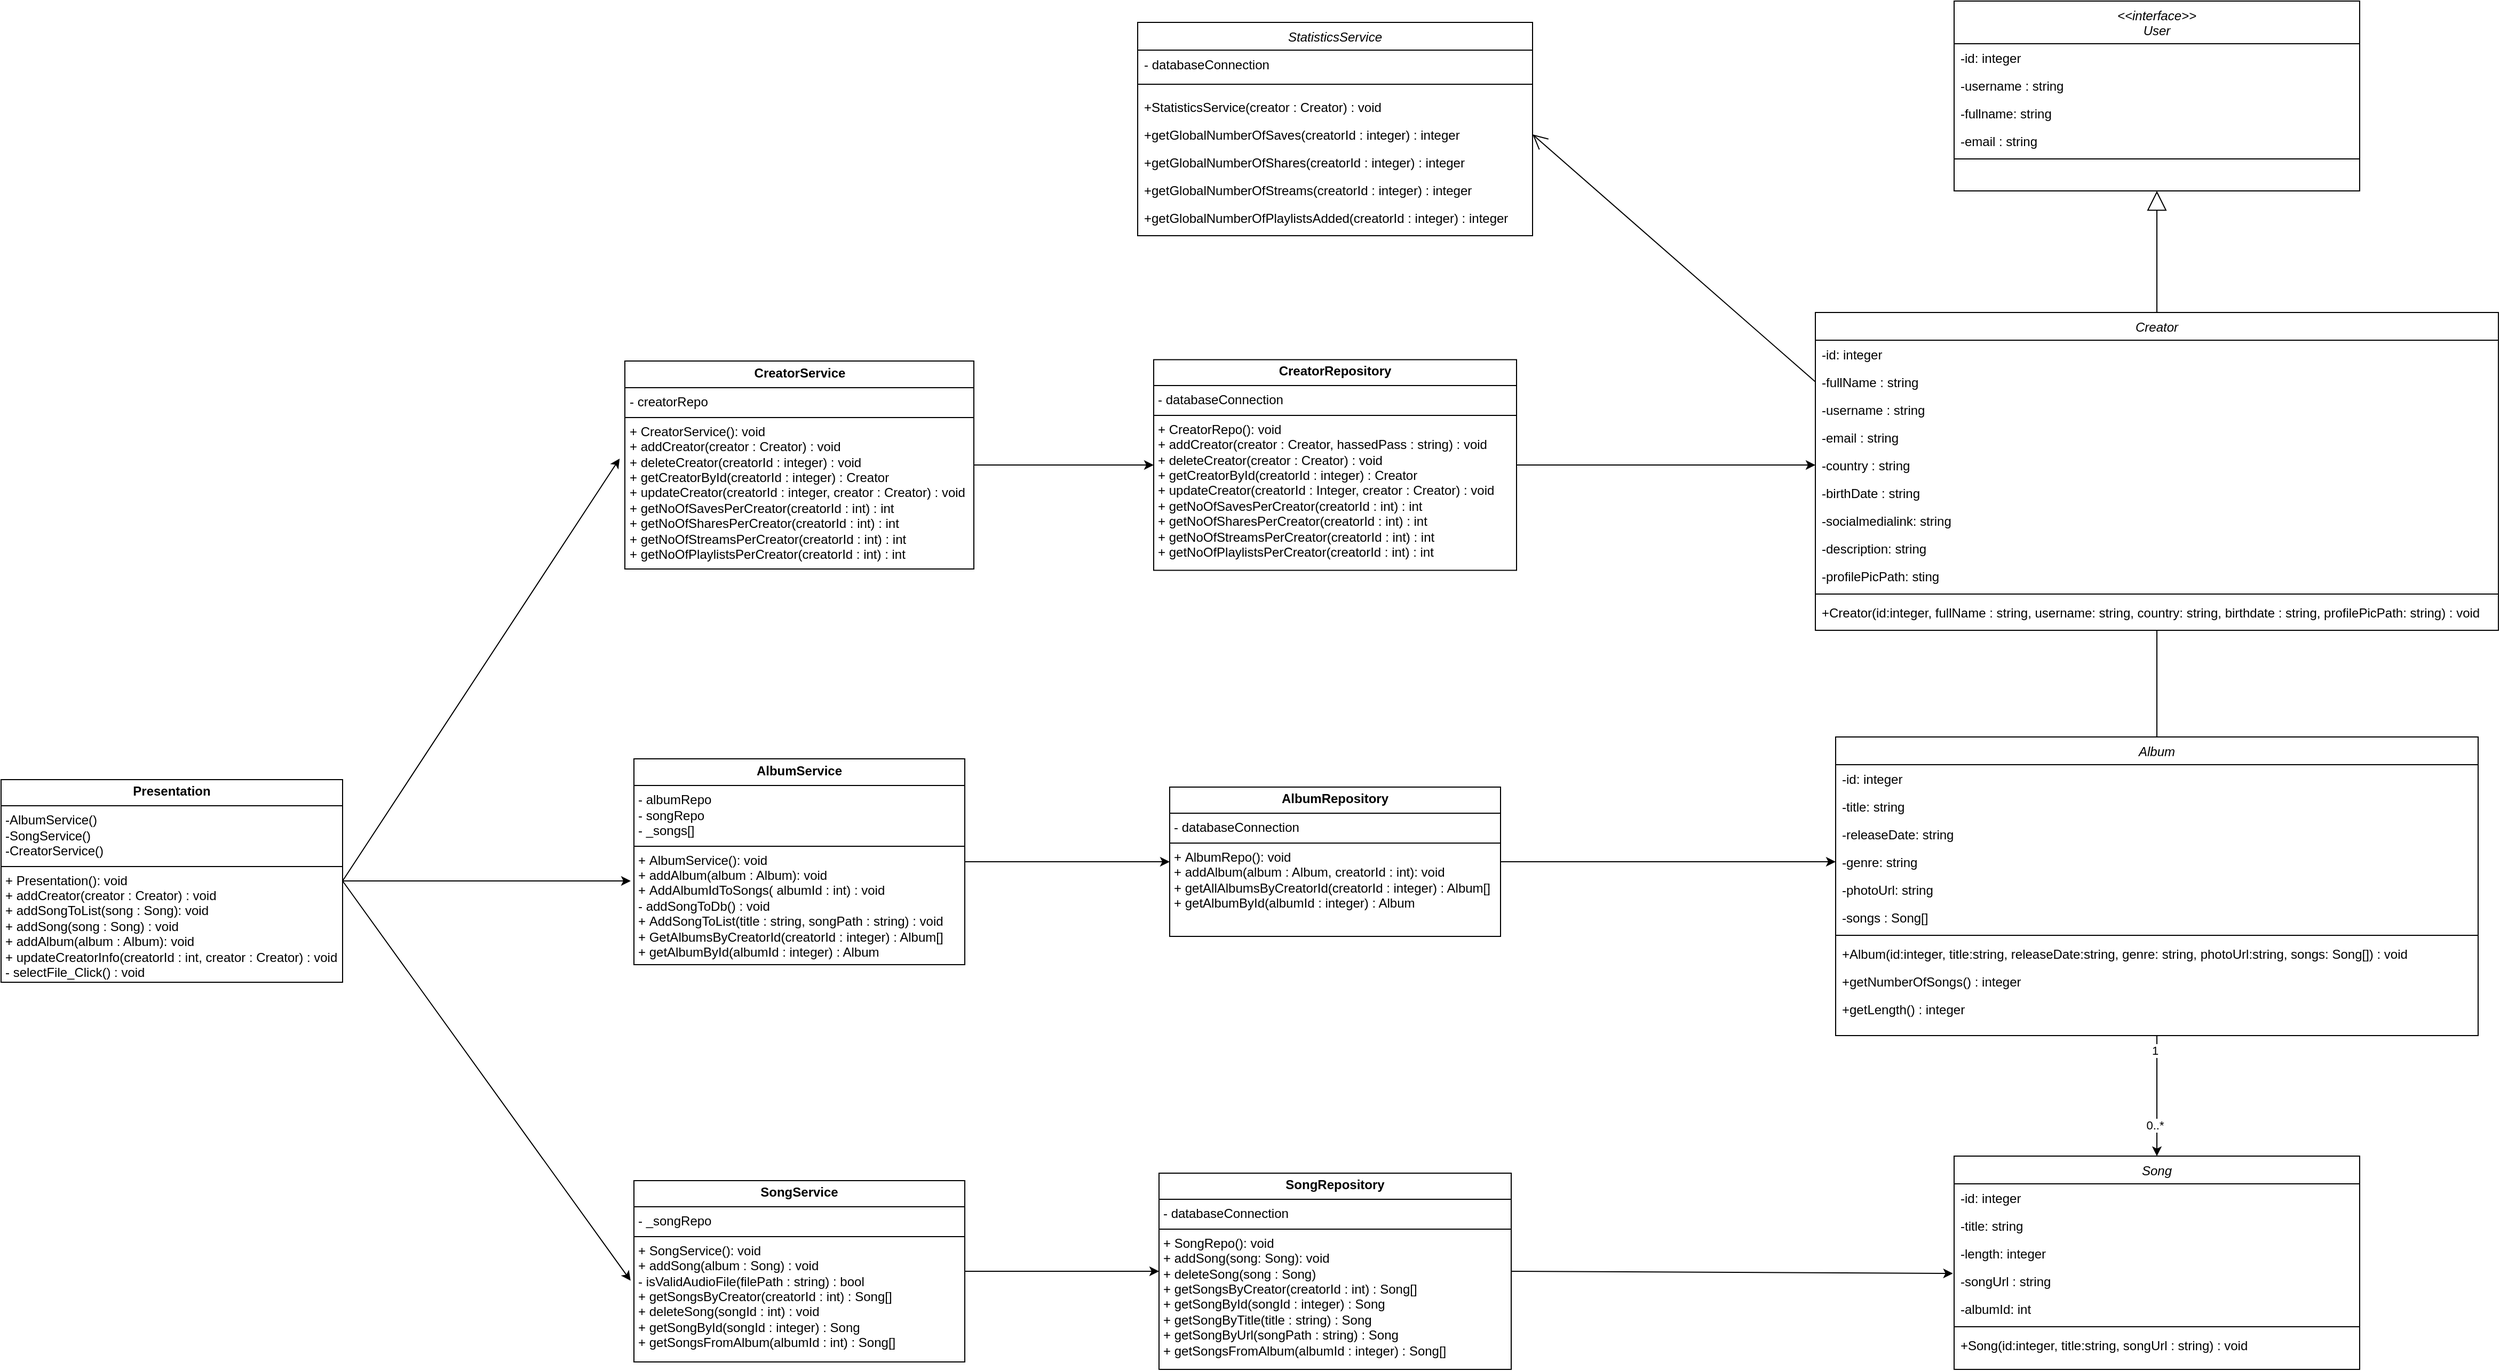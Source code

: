 <mxfile version="24.2.5" type="device">
  <diagram id="C5RBs43oDa-KdzZeNtuy" name="Page-1">
    <mxGraphModel dx="7405" dy="3278" grid="1" gridSize="10" guides="1" tooltips="1" connect="1" arrows="1" fold="1" page="1" pageScale="1" pageWidth="827" pageHeight="1169" math="0" shadow="0">
      <root>
        <mxCell id="WIyWlLk6GJQsqaUBKTNV-0" />
        <mxCell id="WIyWlLk6GJQsqaUBKTNV-1" parent="WIyWlLk6GJQsqaUBKTNV-0" />
        <mxCell id="zkfFHV4jXpPFQw0GAbJ--0" value="Creator" style="swimlane;fontStyle=2;align=center;verticalAlign=top;childLayout=stackLayout;horizontal=1;startSize=26;horizontalStack=0;resizeParent=1;resizeLast=0;collapsible=1;marginBottom=0;rounded=0;shadow=0;strokeWidth=1;" parent="WIyWlLk6GJQsqaUBKTNV-1" vertex="1">
          <mxGeometry x="-960" y="-68" width="640" height="298" as="geometry">
            <mxRectangle x="230" y="140" width="160" height="26" as="alternateBounds" />
          </mxGeometry>
        </mxCell>
        <mxCell id="zkfFHV4jXpPFQw0GAbJ--2" value="-id: integer" style="text;align=left;verticalAlign=top;spacingLeft=4;spacingRight=4;overflow=hidden;rotatable=0;points=[[0,0.5],[1,0.5]];portConstraint=eastwest;rounded=0;shadow=0;html=0;" parent="zkfFHV4jXpPFQw0GAbJ--0" vertex="1">
          <mxGeometry y="26" width="640" height="26" as="geometry" />
        </mxCell>
        <mxCell id="CoTIpQ9t6RzYbhj9d1Ss-5" value="-fullName : string" style="text;align=left;verticalAlign=top;spacingLeft=4;spacingRight=4;overflow=hidden;rotatable=0;points=[[0,0.5],[1,0.5]];portConstraint=eastwest;rounded=0;shadow=0;html=0;" parent="zkfFHV4jXpPFQw0GAbJ--0" vertex="1">
          <mxGeometry y="52" width="640" height="26" as="geometry" />
        </mxCell>
        <mxCell id="b6Z24bB_RHppF1CcgeBB-2" value="-username : string" style="text;align=left;verticalAlign=top;spacingLeft=4;spacingRight=4;overflow=hidden;rotatable=0;points=[[0,0.5],[1,0.5]];portConstraint=eastwest;rounded=0;shadow=0;html=0;" parent="zkfFHV4jXpPFQw0GAbJ--0" vertex="1">
          <mxGeometry y="78" width="640" height="26" as="geometry" />
        </mxCell>
        <mxCell id="CoTIpQ9t6RzYbhj9d1Ss-6" value="-email : string" style="text;align=left;verticalAlign=top;spacingLeft=4;spacingRight=4;overflow=hidden;rotatable=0;points=[[0,0.5],[1,0.5]];portConstraint=eastwest;rounded=0;shadow=0;html=0;" parent="zkfFHV4jXpPFQw0GAbJ--0" vertex="1">
          <mxGeometry y="104" width="640" height="26" as="geometry" />
        </mxCell>
        <mxCell id="zkfFHV4jXpPFQw0GAbJ--3" value="-country : string" style="text;align=left;verticalAlign=top;spacingLeft=4;spacingRight=4;overflow=hidden;rotatable=0;points=[[0,0.5],[1,0.5]];portConstraint=eastwest;rounded=0;shadow=0;html=0;" parent="zkfFHV4jXpPFQw0GAbJ--0" vertex="1">
          <mxGeometry y="130" width="640" height="26" as="geometry" />
        </mxCell>
        <mxCell id="b6Z24bB_RHppF1CcgeBB-1" value="-birthDate : string&#xa;&#xa;&#xa;" style="text;align=left;verticalAlign=top;spacingLeft=4;spacingRight=4;overflow=hidden;rotatable=0;points=[[0,0.5],[1,0.5]];portConstraint=eastwest;rounded=0;shadow=0;html=0;" parent="zkfFHV4jXpPFQw0GAbJ--0" vertex="1">
          <mxGeometry y="156" width="640" height="26" as="geometry" />
        </mxCell>
        <mxCell id="yHEWQd_DedbdwMoRg4M3-0" value="-socialmedialink: string&#xa;&#xa;&#xa;" style="text;align=left;verticalAlign=top;spacingLeft=4;spacingRight=4;overflow=hidden;rotatable=0;points=[[0,0.5],[1,0.5]];portConstraint=eastwest;rounded=0;shadow=0;html=0;" parent="zkfFHV4jXpPFQw0GAbJ--0" vertex="1">
          <mxGeometry y="182" width="640" height="26" as="geometry" />
        </mxCell>
        <mxCell id="HpId3g2Eai7cgvIGV4-C-0" value="-description: string&#xa;&#xa;&#xa;" style="text;align=left;verticalAlign=top;spacingLeft=4;spacingRight=4;overflow=hidden;rotatable=0;points=[[0,0.5],[1,0.5]];portConstraint=eastwest;rounded=0;shadow=0;html=0;" vertex="1" parent="zkfFHV4jXpPFQw0GAbJ--0">
          <mxGeometry y="208" width="640" height="26" as="geometry" />
        </mxCell>
        <mxCell id="yHEWQd_DedbdwMoRg4M3-1" value="-profilePicPath: sting" style="text;align=left;verticalAlign=top;spacingLeft=4;spacingRight=4;overflow=hidden;rotatable=0;points=[[0,0.5],[1,0.5]];portConstraint=eastwest;rounded=0;shadow=0;html=0;" parent="zkfFHV4jXpPFQw0GAbJ--0" vertex="1">
          <mxGeometry y="234" width="640" height="26" as="geometry" />
        </mxCell>
        <mxCell id="zkfFHV4jXpPFQw0GAbJ--4" value="" style="line;html=1;strokeWidth=1;align=left;verticalAlign=middle;spacingTop=-1;spacingLeft=3;spacingRight=3;rotatable=0;labelPosition=right;points=[];portConstraint=eastwest;" parent="zkfFHV4jXpPFQw0GAbJ--0" vertex="1">
          <mxGeometry y="260" width="640" height="8" as="geometry" />
        </mxCell>
        <mxCell id="zkfFHV4jXpPFQw0GAbJ--5" value="+Creator(id:integer, fullName : string, username: string, country: string, birthdate : string, profilePicPath: string) : void" style="text;align=left;verticalAlign=top;spacingLeft=4;spacingRight=4;overflow=hidden;rotatable=0;points=[[0,0.5],[1,0.5]];portConstraint=eastwest;" parent="zkfFHV4jXpPFQw0GAbJ--0" vertex="1">
          <mxGeometry y="268" width="640" height="22" as="geometry" />
        </mxCell>
        <mxCell id="b6Z24bB_RHppF1CcgeBB-24" value="Song" style="swimlane;fontStyle=2;align=center;verticalAlign=top;childLayout=stackLayout;horizontal=1;startSize=26;horizontalStack=0;resizeParent=1;resizeLast=0;collapsible=1;marginBottom=0;rounded=0;shadow=0;strokeWidth=1;" parent="WIyWlLk6GJQsqaUBKTNV-1" vertex="1">
          <mxGeometry x="-830" y="723" width="380" height="200" as="geometry">
            <mxRectangle x="230" y="140" width="160" height="26" as="alternateBounds" />
          </mxGeometry>
        </mxCell>
        <mxCell id="b6Z24bB_RHppF1CcgeBB-25" value="-id: integer&#xa;" style="text;align=left;verticalAlign=top;spacingLeft=4;spacingRight=4;overflow=hidden;rotatable=0;points=[[0,0.5],[1,0.5]];portConstraint=eastwest;" parent="b6Z24bB_RHppF1CcgeBB-24" vertex="1">
          <mxGeometry y="26" width="380" height="26" as="geometry" />
        </mxCell>
        <mxCell id="b6Z24bB_RHppF1CcgeBB-46" value="-title: string&#xa;" style="text;align=left;verticalAlign=top;spacingLeft=4;spacingRight=4;overflow=hidden;rotatable=0;points=[[0,0.5],[1,0.5]];portConstraint=eastwest;" parent="b6Z24bB_RHppF1CcgeBB-24" vertex="1">
          <mxGeometry y="52" width="380" height="26" as="geometry" />
        </mxCell>
        <mxCell id="b6Z24bB_RHppF1CcgeBB-47" value="-length: integer" style="text;align=left;verticalAlign=top;spacingLeft=4;spacingRight=4;overflow=hidden;rotatable=0;points=[[0,0.5],[1,0.5]];portConstraint=eastwest;" parent="b6Z24bB_RHppF1CcgeBB-24" vertex="1">
          <mxGeometry y="78" width="380" height="26" as="geometry" />
        </mxCell>
        <mxCell id="b6Z24bB_RHppF1CcgeBB-92" value="-songUrl : string" style="text;align=left;verticalAlign=top;spacingLeft=4;spacingRight=4;overflow=hidden;rotatable=0;points=[[0,0.5],[1,0.5]];portConstraint=eastwest;" parent="b6Z24bB_RHppF1CcgeBB-24" vertex="1">
          <mxGeometry y="104" width="380" height="26" as="geometry" />
        </mxCell>
        <mxCell id="HpId3g2Eai7cgvIGV4-C-3" value="-albumId: int" style="text;align=left;verticalAlign=top;spacingLeft=4;spacingRight=4;overflow=hidden;rotatable=0;points=[[0,0.5],[1,0.5]];portConstraint=eastwest;" vertex="1" parent="b6Z24bB_RHppF1CcgeBB-24">
          <mxGeometry y="130" width="380" height="26" as="geometry" />
        </mxCell>
        <mxCell id="b6Z24bB_RHppF1CcgeBB-30" value="" style="line;html=1;strokeWidth=1;align=left;verticalAlign=middle;spacingTop=-1;spacingLeft=3;spacingRight=3;rotatable=0;labelPosition=right;points=[];portConstraint=eastwest;" parent="b6Z24bB_RHppF1CcgeBB-24" vertex="1">
          <mxGeometry y="156" width="380" height="8" as="geometry" />
        </mxCell>
        <mxCell id="b6Z24bB_RHppF1CcgeBB-31" value="+Song(id:integer, title:string, songUrl : string) : void" style="text;align=left;verticalAlign=top;spacingLeft=4;spacingRight=4;overflow=hidden;rotatable=0;points=[[0,0.5],[1,0.5]];portConstraint=eastwest;" parent="b6Z24bB_RHppF1CcgeBB-24" vertex="1">
          <mxGeometry y="164" width="380" height="32" as="geometry" />
        </mxCell>
        <mxCell id="b6Z24bB_RHppF1CcgeBB-59" value="Album" style="swimlane;fontStyle=2;align=center;verticalAlign=top;childLayout=stackLayout;horizontal=1;startSize=26;horizontalStack=0;resizeParent=1;resizeLast=0;collapsible=1;marginBottom=0;rounded=0;shadow=0;strokeWidth=1;" parent="WIyWlLk6GJQsqaUBKTNV-1" vertex="1">
          <mxGeometry x="-941" y="330" width="602" height="280" as="geometry">
            <mxRectangle x="230" y="140" width="160" height="26" as="alternateBounds" />
          </mxGeometry>
        </mxCell>
        <mxCell id="b6Z24bB_RHppF1CcgeBB-60" value="-id: integer&#xa;" style="text;align=left;verticalAlign=top;spacingLeft=4;spacingRight=4;overflow=hidden;rotatable=0;points=[[0,0.5],[1,0.5]];portConstraint=eastwest;" parent="b6Z24bB_RHppF1CcgeBB-59" vertex="1">
          <mxGeometry y="26" width="602" height="26" as="geometry" />
        </mxCell>
        <mxCell id="b6Z24bB_RHppF1CcgeBB-61" value="-title: string&#xa;" style="text;align=left;verticalAlign=top;spacingLeft=4;spacingRight=4;overflow=hidden;rotatable=0;points=[[0,0.5],[1,0.5]];portConstraint=eastwest;" parent="b6Z24bB_RHppF1CcgeBB-59" vertex="1">
          <mxGeometry y="52" width="602" height="26" as="geometry" />
        </mxCell>
        <mxCell id="b6Z24bB_RHppF1CcgeBB-63" value="-releaseDate: string" style="text;align=left;verticalAlign=top;spacingLeft=4;spacingRight=4;overflow=hidden;rotatable=0;points=[[0,0.5],[1,0.5]];portConstraint=eastwest;" parent="b6Z24bB_RHppF1CcgeBB-59" vertex="1">
          <mxGeometry y="78" width="602" height="26" as="geometry" />
        </mxCell>
        <mxCell id="b6Z24bB_RHppF1CcgeBB-64" value="-genre: string" style="text;align=left;verticalAlign=top;spacingLeft=4;spacingRight=4;overflow=hidden;rotatable=0;points=[[0,0.5],[1,0.5]];portConstraint=eastwest;" parent="b6Z24bB_RHppF1CcgeBB-59" vertex="1">
          <mxGeometry y="104" width="602" height="26" as="geometry" />
        </mxCell>
        <mxCell id="b6Z24bB_RHppF1CcgeBB-65" value="-photoUrl: string" style="text;align=left;verticalAlign=top;spacingLeft=4;spacingRight=4;overflow=hidden;rotatable=0;points=[[0,0.5],[1,0.5]];portConstraint=eastwest;" parent="b6Z24bB_RHppF1CcgeBB-59" vertex="1">
          <mxGeometry y="130" width="602" height="26" as="geometry" />
        </mxCell>
        <mxCell id="b6Z24bB_RHppF1CcgeBB-88" value="-songs : Song[]" style="text;align=left;verticalAlign=top;spacingLeft=4;spacingRight=4;overflow=hidden;rotatable=0;points=[[0,0.5],[1,0.5]];portConstraint=eastwest;" parent="b6Z24bB_RHppF1CcgeBB-59" vertex="1">
          <mxGeometry y="156" width="602" height="26" as="geometry" />
        </mxCell>
        <mxCell id="b6Z24bB_RHppF1CcgeBB-66" value="" style="line;html=1;strokeWidth=1;align=left;verticalAlign=middle;spacingTop=-1;spacingLeft=3;spacingRight=3;rotatable=0;labelPosition=right;points=[];portConstraint=eastwest;" parent="b6Z24bB_RHppF1CcgeBB-59" vertex="1">
          <mxGeometry y="182" width="602" height="8" as="geometry" />
        </mxCell>
        <mxCell id="b6Z24bB_RHppF1CcgeBB-67" value="+Album(id:integer, title:string, releaseDate:string, genre: string, photoUrl:string, songs: Song[]) : void" style="text;align=left;verticalAlign=top;spacingLeft=4;spacingRight=4;overflow=hidden;rotatable=0;points=[[0,0.5],[1,0.5]];portConstraint=eastwest;" parent="b6Z24bB_RHppF1CcgeBB-59" vertex="1">
          <mxGeometry y="190" width="602" height="26" as="geometry" />
        </mxCell>
        <mxCell id="CoTIpQ9t6RzYbhj9d1Ss-1" value="+getNumberOfSongs() : integer" style="text;align=left;verticalAlign=top;spacingLeft=4;spacingRight=4;overflow=hidden;rotatable=0;points=[[0,0.5],[1,0.5]];portConstraint=eastwest;" parent="b6Z24bB_RHppF1CcgeBB-59" vertex="1">
          <mxGeometry y="216" width="602" height="26" as="geometry" />
        </mxCell>
        <mxCell id="b6Z24bB_RHppF1CcgeBB-80" value="+getLength() : integer" style="text;align=left;verticalAlign=top;spacingLeft=4;spacingRight=4;overflow=hidden;rotatable=0;points=[[0,0.5],[1,0.5]];portConstraint=eastwest;" parent="b6Z24bB_RHppF1CcgeBB-59" vertex="1">
          <mxGeometry y="242" width="602" height="26" as="geometry" />
        </mxCell>
        <mxCell id="b6Z24bB_RHppF1CcgeBB-106" value="&lt;&lt;interface&gt;&gt;&#xa;User" style="swimlane;fontStyle=2;align=center;verticalAlign=top;childLayout=stackLayout;horizontal=1;startSize=40;horizontalStack=0;resizeParent=1;resizeLast=0;collapsible=1;marginBottom=0;rounded=0;shadow=0;strokeWidth=1;" parent="WIyWlLk6GJQsqaUBKTNV-1" vertex="1">
          <mxGeometry x="-830" y="-360" width="380" height="178" as="geometry">
            <mxRectangle x="230" y="140" width="160" height="26" as="alternateBounds" />
          </mxGeometry>
        </mxCell>
        <mxCell id="b6Z24bB_RHppF1CcgeBB-107" value="-id: integer&#xa;" style="text;align=left;verticalAlign=top;spacingLeft=4;spacingRight=4;overflow=hidden;rotatable=0;points=[[0,0.5],[1,0.5]];portConstraint=eastwest;" parent="b6Z24bB_RHppF1CcgeBB-106" vertex="1">
          <mxGeometry y="40" width="380" height="26" as="geometry" />
        </mxCell>
        <mxCell id="CoTIpQ9t6RzYbhj9d1Ss-2" value="-username : string" style="text;align=left;verticalAlign=top;spacingLeft=4;spacingRight=4;overflow=hidden;rotatable=0;points=[[0,0.5],[1,0.5]];portConstraint=eastwest;" parent="b6Z24bB_RHppF1CcgeBB-106" vertex="1">
          <mxGeometry y="66" width="380" height="26" as="geometry" />
        </mxCell>
        <mxCell id="CoTIpQ9t6RzYbhj9d1Ss-3" value="-fullname: string" style="text;align=left;verticalAlign=top;spacingLeft=4;spacingRight=4;overflow=hidden;rotatable=0;points=[[0,0.5],[1,0.5]];portConstraint=eastwest;" parent="b6Z24bB_RHppF1CcgeBB-106" vertex="1">
          <mxGeometry y="92" width="380" height="26" as="geometry" />
        </mxCell>
        <mxCell id="CoTIpQ9t6RzYbhj9d1Ss-4" value="-email : string" style="text;align=left;verticalAlign=top;spacingLeft=4;spacingRight=4;overflow=hidden;rotatable=0;points=[[0,0.5],[1,0.5]];portConstraint=eastwest;" parent="b6Z24bB_RHppF1CcgeBB-106" vertex="1">
          <mxGeometry y="118" width="380" height="26" as="geometry" />
        </mxCell>
        <mxCell id="b6Z24bB_RHppF1CcgeBB-111" value="" style="line;html=1;strokeWidth=1;align=left;verticalAlign=middle;spacingTop=-1;spacingLeft=3;spacingRight=3;rotatable=0;labelPosition=right;points=[];portConstraint=eastwest;" parent="b6Z24bB_RHppF1CcgeBB-106" vertex="1">
          <mxGeometry y="144" width="380" height="8" as="geometry" />
        </mxCell>
        <mxCell id="b6Z24bB_RHppF1CcgeBB-128" value="" style="endArrow=block;endSize=16;endFill=0;html=1;rounded=0;entryX=0.5;entryY=1;entryDx=0;entryDy=0;exitX=0.5;exitY=0;exitDx=0;exitDy=0;" parent="WIyWlLk6GJQsqaUBKTNV-1" source="zkfFHV4jXpPFQw0GAbJ--0" target="b6Z24bB_RHppF1CcgeBB-106" edge="1">
          <mxGeometry width="160" relative="1" as="geometry">
            <mxPoint x="200" y="-10" as="sourcePoint" />
            <mxPoint x="360" y="-10" as="targetPoint" />
          </mxGeometry>
        </mxCell>
        <mxCell id="Z4VPV57AkCMLWm3dTfKw-1" value="&lt;p style=&quot;margin:0px;margin-top:4px;text-align:center;&quot;&gt;&lt;b&gt;AlbumRepository&lt;/b&gt;&lt;/p&gt;&lt;hr size=&quot;1&quot; style=&quot;border-style:solid;&quot;&gt;&lt;p style=&quot;margin:0px;margin-left:4px;&quot;&gt;- databaseConnection&lt;br&gt;&lt;/p&gt;&lt;hr size=&quot;1&quot; style=&quot;border-style:solid;&quot;&gt;&lt;p style=&quot;margin: 0px 0px 0px 4px;&quot;&gt;+&amp;nbsp;&lt;span style=&quot;text-align: center;&quot;&gt;AlbumRepo&lt;/span&gt;(): void&lt;/p&gt;&lt;p style=&quot;margin:0px;margin-left:4px;&quot;&gt;&lt;span style=&quot;background-color: initial;&quot;&gt;+ addAlbum(album : Album, creatorId : int): void&lt;/span&gt;&lt;br&gt;&lt;/p&gt;&lt;p style=&quot;margin:0px;margin-left:4px;&quot;&gt;&lt;span style=&quot;background-color: initial;&quot;&gt;+ getAllAlbumsByCreatorId(creatorId : integer) : Album[]&lt;/span&gt;&lt;br&gt;&lt;/p&gt;&lt;p style=&quot;margin:0px;margin-left:4px;&quot;&gt;+ getAlbumById(albumId : integer) : Album&lt;/p&gt;" style="verticalAlign=top;align=left;overflow=fill;html=1;whiteSpace=wrap;" parent="WIyWlLk6GJQsqaUBKTNV-1" vertex="1">
          <mxGeometry x="-1565" y="377" width="310" height="140" as="geometry" />
        </mxCell>
        <mxCell id="Z4VPV57AkCMLWm3dTfKw-23" value="StatisticsService" style="swimlane;fontStyle=2;align=center;verticalAlign=top;childLayout=stackLayout;horizontal=1;startSize=26;horizontalStack=0;resizeParent=1;resizeLast=0;collapsible=1;marginBottom=0;rounded=0;shadow=0;strokeWidth=1;" parent="WIyWlLk6GJQsqaUBKTNV-1" vertex="1">
          <mxGeometry x="-1595" y="-340" width="370" height="200" as="geometry">
            <mxRectangle x="230" y="140" width="160" height="26" as="alternateBounds" />
          </mxGeometry>
        </mxCell>
        <mxCell id="Z4VPV57AkCMLWm3dTfKw-46" value="- databaseConnection" style="text;align=left;verticalAlign=top;spacingLeft=4;spacingRight=4;overflow=hidden;rotatable=0;points=[[0,0.5],[1,0.5]];portConstraint=eastwest;" parent="Z4VPV57AkCMLWm3dTfKw-23" vertex="1">
          <mxGeometry y="26" width="370" height="24" as="geometry" />
        </mxCell>
        <mxCell id="Z4VPV57AkCMLWm3dTfKw-25" value="" style="line;html=1;strokeWidth=1;align=left;verticalAlign=middle;spacingTop=-1;spacingLeft=3;spacingRight=3;rotatable=0;labelPosition=right;points=[];portConstraint=eastwest;" parent="Z4VPV57AkCMLWm3dTfKw-23" vertex="1">
          <mxGeometry y="50" width="370" height="16" as="geometry" />
        </mxCell>
        <mxCell id="Z4VPV57AkCMLWm3dTfKw-26" value="+StatisticsService(creator : Creator) : void" style="text;align=left;verticalAlign=top;spacingLeft=4;spacingRight=4;overflow=hidden;rotatable=0;points=[[0,0.5],[1,0.5]];portConstraint=eastwest;" parent="Z4VPV57AkCMLWm3dTfKw-23" vertex="1">
          <mxGeometry y="66" width="370" height="26" as="geometry" />
        </mxCell>
        <mxCell id="b6Z24bB_RHppF1CcgeBB-85" value="+getGlobalNumberOfSaves(creatorId : integer) : integer" style="text;align=left;verticalAlign=top;spacingLeft=4;spacingRight=4;overflow=hidden;rotatable=0;points=[[0,0.5],[1,0.5]];portConstraint=eastwest;" parent="Z4VPV57AkCMLWm3dTfKw-23" vertex="1">
          <mxGeometry y="92" width="370" height="26" as="geometry" />
        </mxCell>
        <mxCell id="b6Z24bB_RHppF1CcgeBB-95" value="+getGlobalNumberOfShares(creatorId : integer) : integer" style="text;align=left;verticalAlign=top;spacingLeft=4;spacingRight=4;overflow=hidden;rotatable=0;points=[[0,0.5],[1,0.5]];portConstraint=eastwest;" parent="Z4VPV57AkCMLWm3dTfKw-23" vertex="1">
          <mxGeometry y="118" width="370" height="26" as="geometry" />
        </mxCell>
        <mxCell id="b6Z24bB_RHppF1CcgeBB-84" value="+getGlobalNumberOfStreams(creatorId : integer) : integer" style="text;align=left;verticalAlign=top;spacingLeft=4;spacingRight=4;overflow=hidden;rotatable=0;points=[[0,0.5],[1,0.5]];portConstraint=eastwest;" parent="Z4VPV57AkCMLWm3dTfKw-23" vertex="1">
          <mxGeometry y="144" width="370" height="26" as="geometry" />
        </mxCell>
        <mxCell id="b6Z24bB_RHppF1CcgeBB-96" value="+getGlobalNumberOfPlaylistsAdded(creatorId : integer) : integer" style="text;align=left;verticalAlign=top;spacingLeft=4;spacingRight=4;overflow=hidden;rotatable=0;points=[[0,0.5],[1,0.5]];portConstraint=eastwest;" parent="Z4VPV57AkCMLWm3dTfKw-23" vertex="1">
          <mxGeometry y="170" width="370" height="26" as="geometry" />
        </mxCell>
        <mxCell id="Z4VPV57AkCMLWm3dTfKw-31" value="&lt;p style=&quot;margin:0px;margin-top:4px;text-align:center;&quot;&gt;&lt;b&gt;CreatorRepository&lt;/b&gt;&lt;/p&gt;&lt;hr size=&quot;1&quot; style=&quot;border-style:solid;&quot;&gt;&lt;p style=&quot;margin:0px;margin-left:4px;&quot;&gt;- databaseConnection&lt;/p&gt;&lt;hr size=&quot;1&quot; style=&quot;border-style:solid;&quot;&gt;&lt;p style=&quot;margin:0px;margin-left:4px;&quot;&gt;+&amp;nbsp;&lt;span style=&quot;text-align: center;&quot;&gt;CreatorRepo&lt;/span&gt;(): void&lt;/p&gt;&lt;p style=&quot;margin:0px;margin-left:4px;&quot;&gt;+ addCreator(creator : Creator, hassedPass : string) : void&lt;/p&gt;&lt;p style=&quot;margin:0px;margin-left:4px;&quot;&gt;+ deleteCreator(creator : Creator) : void&lt;/p&gt;&lt;p style=&quot;margin:0px;margin-left:4px;&quot;&gt;+ getCreatorById(creatorId : integer) : Creator&lt;/p&gt;&lt;p style=&quot;margin:0px;margin-left:4px;&quot;&gt;+ updateCreator(creatorId : Integer, creator : Creator) : void&lt;/p&gt;&lt;p style=&quot;margin:0px;margin-left:4px;&quot;&gt;+ getNoOfSavesPerCreator(creatorId : int) : int&lt;/p&gt;&lt;p style=&quot;margin:0px;margin-left:4px;&quot;&gt;+ getNoOfSharesPerCreator(creatorId : int) : int&lt;/p&gt;&lt;p style=&quot;margin:0px;margin-left:4px;&quot;&gt;+ getNoOfStreamsPerCreator&lt;span style=&quot;background-color: initial;&quot;&gt;(creatorId : int) : int&lt;/span&gt;&lt;/p&gt;&lt;p style=&quot;margin:0px;margin-left:4px;&quot;&gt;&lt;span style=&quot;background-color: initial;&quot;&gt;+ g&lt;/span&gt;&lt;span style=&quot;background-color: initial;&quot;&gt;etNoOfPlaylistsPerCreator(&lt;/span&gt;&lt;span style=&quot;background-color: initial;&quot;&gt;creatorId : int) : int&lt;/span&gt;&lt;/p&gt;&lt;p style=&quot;margin:0px;margin-left:4px;&quot;&gt;&lt;br&gt;&lt;/p&gt;" style="verticalAlign=top;align=left;overflow=fill;html=1;whiteSpace=wrap;" parent="WIyWlLk6GJQsqaUBKTNV-1" vertex="1">
          <mxGeometry x="-1580" y="-23.75" width="340" height="197.5" as="geometry" />
        </mxCell>
        <mxCell id="Z4VPV57AkCMLWm3dTfKw-33" value="&lt;p style=&quot;margin:0px;margin-top:4px;text-align:center;&quot;&gt;&lt;b&gt;SongRepository&lt;/b&gt;&lt;/p&gt;&lt;hr size=&quot;1&quot; style=&quot;border-style:solid;&quot;&gt;&lt;p style=&quot;margin:0px;margin-left:4px;&quot;&gt;- databaseConnection&lt;br&gt;&lt;/p&gt;&lt;hr size=&quot;1&quot; style=&quot;border-style:solid;&quot;&gt;&lt;p style=&quot;margin: 0px 0px 0px 4px;&quot;&gt;+ Song&lt;span style=&quot;text-align: center;&quot;&gt;Repo&lt;/span&gt;(): void&lt;/p&gt;&lt;p style=&quot;margin:0px;margin-left:4px;&quot;&gt;&lt;span style=&quot;background-color: initial;&quot;&gt;+ add&lt;/span&gt;Song&lt;span style=&quot;background-color: initial;&quot;&gt;(song:&amp;nbsp;&lt;/span&gt;Song&lt;span style=&quot;background-color: initial;&quot;&gt;): void&lt;/span&gt;&lt;/p&gt;&lt;p style=&quot;margin:0px;margin-left:4px;&quot;&gt;&lt;span style=&quot;background-color: initial;&quot;&gt;+ deleteSong(song : Song)&lt;/span&gt;&lt;/p&gt;&lt;p style=&quot;margin:0px;margin-left:4px;&quot;&gt;&lt;span style=&quot;background-color: initial;&quot;&gt;+ getSongsByCreator(creatorId : int) : Song[]&lt;/span&gt;&lt;/p&gt;&lt;p style=&quot;margin:0px;margin-left:4px;&quot;&gt;+ getSongById(songId : integer) : Song&lt;/p&gt;&lt;p style=&quot;margin:0px;margin-left:4px;&quot;&gt;+ getSongByTitle(title : string) : Song&lt;/p&gt;&lt;p style=&quot;margin:0px;margin-left:4px;&quot;&gt;+ getSongByUrl(songPath : string) : Song&lt;/p&gt;&lt;p style=&quot;margin:0px;margin-left:4px;&quot;&gt;+ getSongsFromAlbum(albumId : integer) : Song[]&lt;/p&gt;" style="verticalAlign=top;align=left;overflow=fill;html=1;whiteSpace=wrap;" parent="WIyWlLk6GJQsqaUBKTNV-1" vertex="1">
          <mxGeometry x="-1575" y="739" width="330" height="184" as="geometry" />
        </mxCell>
        <mxCell id="Z4VPV57AkCMLWm3dTfKw-50" value="" style="endArrow=open;endFill=1;endSize=12;html=1;rounded=0;entryX=1;entryY=0.5;entryDx=0;entryDy=0;exitX=0;exitY=0.5;exitDx=0;exitDy=0;" parent="WIyWlLk6GJQsqaUBKTNV-1" source="CoTIpQ9t6RzYbhj9d1Ss-5" target="b6Z24bB_RHppF1CcgeBB-85" edge="1">
          <mxGeometry width="160" relative="1" as="geometry">
            <mxPoint x="310" y="701" as="sourcePoint" />
            <mxPoint x="460" y="810" as="targetPoint" />
          </mxGeometry>
        </mxCell>
        <mxCell id="yHEWQd_DedbdwMoRg4M3-2" value="" style="endArrow=classic;html=1;rounded=0;entryX=0;entryY=0.5;entryDx=0;entryDy=0;" parent="WIyWlLk6GJQsqaUBKTNV-1" source="Z4VPV57AkCMLWm3dTfKw-1" target="b6Z24bB_RHppF1CcgeBB-64" edge="1">
          <mxGeometry width="50" height="50" relative="1" as="geometry">
            <mxPoint x="-760" y="850" as="sourcePoint" />
            <mxPoint x="-710" y="800" as="targetPoint" />
          </mxGeometry>
        </mxCell>
        <mxCell id="yHEWQd_DedbdwMoRg4M3-3" value="" style="endArrow=classic;html=1;rounded=0;entryX=-0.003;entryY=0.231;entryDx=0;entryDy=0;exitX=1;exitY=0.5;exitDx=0;exitDy=0;entryPerimeter=0;" parent="WIyWlLk6GJQsqaUBKTNV-1" source="Z4VPV57AkCMLWm3dTfKw-33" target="b6Z24bB_RHppF1CcgeBB-92" edge="1">
          <mxGeometry width="50" height="50" relative="1" as="geometry">
            <mxPoint x="-800" y="870" as="sourcePoint" />
            <mxPoint x="-860" y="940" as="targetPoint" />
          </mxGeometry>
        </mxCell>
        <mxCell id="yHEWQd_DedbdwMoRg4M3-4" value="" style="endArrow=classic;html=1;rounded=0;exitX=1;exitY=0.5;exitDx=0;exitDy=0;entryX=0;entryY=0.5;entryDx=0;entryDy=0;" parent="WIyWlLk6GJQsqaUBKTNV-1" source="Z4VPV57AkCMLWm3dTfKw-31" target="zkfFHV4jXpPFQw0GAbJ--3" edge="1">
          <mxGeometry width="50" height="50" relative="1" as="geometry">
            <mxPoint x="345" y="607" as="sourcePoint" />
            <mxPoint x="-1010" y="60" as="targetPoint" />
          </mxGeometry>
        </mxCell>
        <mxCell id="yHEWQd_DedbdwMoRg4M3-5" value="" style="endArrow=none;html=1;rounded=0;entryX=0.5;entryY=0;entryDx=0;entryDy=0;exitX=0.5;exitY=1;exitDx=0;exitDy=0;" parent="WIyWlLk6GJQsqaUBKTNV-1" source="zkfFHV4jXpPFQw0GAbJ--0" target="b6Z24bB_RHppF1CcgeBB-59" edge="1">
          <mxGeometry width="50" height="50" relative="1" as="geometry">
            <mxPoint x="-140" y="740" as="sourcePoint" />
            <mxPoint x="-90" y="690" as="targetPoint" />
          </mxGeometry>
        </mxCell>
        <mxCell id="yHEWQd_DedbdwMoRg4M3-7" value="" style="endArrow=classic;html=1;rounded=0;entryX=0.5;entryY=0;entryDx=0;entryDy=0;exitX=0.5;exitY=1;exitDx=0;exitDy=0;" parent="WIyWlLk6GJQsqaUBKTNV-1" source="b6Z24bB_RHppF1CcgeBB-59" target="b6Z24bB_RHppF1CcgeBB-24" edge="1">
          <mxGeometry width="50" height="50" relative="1" as="geometry">
            <mxPoint x="-595" y="370" as="sourcePoint" />
            <mxPoint x="-619" y="470" as="targetPoint" />
          </mxGeometry>
        </mxCell>
        <mxCell id="yHEWQd_DedbdwMoRg4M3-8" value="1" style="edgeLabel;html=1;align=center;verticalAlign=middle;resizable=0;points=[];" parent="yHEWQd_DedbdwMoRg4M3-7" vertex="1" connectable="0">
          <mxGeometry x="-0.751" y="-2" relative="1" as="geometry">
            <mxPoint as="offset" />
          </mxGeometry>
        </mxCell>
        <mxCell id="yHEWQd_DedbdwMoRg4M3-9" value="0..*" style="edgeLabel;html=1;align=center;verticalAlign=middle;resizable=0;points=[];" parent="yHEWQd_DedbdwMoRg4M3-7" vertex="1" connectable="0">
          <mxGeometry x="0.487" y="-2" relative="1" as="geometry">
            <mxPoint as="offset" />
          </mxGeometry>
        </mxCell>
        <mxCell id="EEu47VnWdVZj4ScJlk7P-2" style="edgeStyle=orthogonalEdgeStyle;rounded=0;orthogonalLoop=1;jettySize=auto;html=1;" parent="WIyWlLk6GJQsqaUBKTNV-1" source="EEu47VnWdVZj4ScJlk7P-0" target="Z4VPV57AkCMLWm3dTfKw-1" edge="1">
          <mxGeometry relative="1" as="geometry" />
        </mxCell>
        <mxCell id="EEu47VnWdVZj4ScJlk7P-0" value="&lt;p style=&quot;margin:0px;margin-top:4px;text-align:center;&quot;&gt;&lt;b&gt;AlbumService&lt;/b&gt;&lt;/p&gt;&lt;hr size=&quot;1&quot; style=&quot;border-style:solid;&quot;&gt;&lt;p style=&quot;margin:0px;margin-left:4px;&quot;&gt;- albumRepo&lt;br&gt;&lt;/p&gt;&lt;p style=&quot;margin:0px;margin-left:4px;&quot;&gt;- songRepo&lt;/p&gt;&lt;p style=&quot;margin:0px;margin-left:4px;&quot;&gt;- _songs[]&lt;/p&gt;&lt;hr size=&quot;1&quot; style=&quot;border-style:solid;&quot;&gt;&lt;p style=&quot;margin: 0px 0px 0px 4px;&quot;&gt;+&amp;nbsp;&lt;span style=&quot;text-align: center;&quot;&gt;AlbumService&lt;/span&gt;(): void&lt;/p&gt;&lt;p style=&quot;margin:0px;margin-left:4px;&quot;&gt;&lt;span style=&quot;background-color: initial;&quot;&gt;+ addAlbum(album : Album): void&lt;/span&gt;&lt;br&gt;&lt;/p&gt;&lt;p style=&quot;margin: 0px 0px 0px 4px;&quot;&gt;&lt;span style=&quot;background-color: initial;&quot;&gt;+&amp;nbsp;&lt;/span&gt;&lt;span style=&quot;background-color: initial;&quot;&gt;AddAlbumIdToSongs( albumId : int) : void&lt;/span&gt;&lt;/p&gt;&lt;p style=&quot;margin: 0px 0px 0px 4px;&quot;&gt;- addSongToDb() : void&lt;/p&gt;&lt;p style=&quot;margin:0px;margin-left:4px;&quot;&gt;&lt;span style=&quot;background-color: initial;&quot;&gt;+&amp;nbsp;&lt;/span&gt;&lt;span style=&quot;background-color: initial;&quot;&gt;AddSongToList(title : string, songPath : string) : void&lt;/span&gt;&lt;br&gt;&lt;/p&gt;&lt;p style=&quot;margin:0px;margin-left:4px;&quot;&gt;&lt;span style=&quot;background-color: initial;&quot;&gt;+ GetAlbumsByCreatorId(creatorId : integer) : Album[]&lt;/span&gt;&lt;br&gt;&lt;/p&gt;&lt;p style=&quot;margin:0px;margin-left:4px;&quot;&gt;+ getAlbumById(albumId : integer) : Album&lt;/p&gt;&lt;p style=&quot;margin:0px;margin-left:4px;&quot;&gt;&lt;br&gt;&lt;/p&gt;" style="verticalAlign=top;align=left;overflow=fill;html=1;whiteSpace=wrap;" parent="WIyWlLk6GJQsqaUBKTNV-1" vertex="1">
          <mxGeometry x="-2067" y="350.5" width="310" height="193" as="geometry" />
        </mxCell>
        <mxCell id="EEu47VnWdVZj4ScJlk7P-7" style="edgeStyle=orthogonalEdgeStyle;rounded=0;orthogonalLoop=1;jettySize=auto;html=1;entryX=0;entryY=0.5;entryDx=0;entryDy=0;" parent="WIyWlLk6GJQsqaUBKTNV-1" source="EEu47VnWdVZj4ScJlk7P-4" target="Z4VPV57AkCMLWm3dTfKw-33" edge="1">
          <mxGeometry relative="1" as="geometry" />
        </mxCell>
        <mxCell id="EEu47VnWdVZj4ScJlk7P-4" value="&lt;p style=&quot;margin:0px;margin-top:4px;text-align:center;&quot;&gt;&lt;b&gt;SongService&lt;/b&gt;&lt;/p&gt;&lt;hr size=&quot;1&quot; style=&quot;border-style:solid;&quot;&gt;&lt;p style=&quot;margin:0px;margin-left:4px;&quot;&gt;- _songRepo&lt;br&gt;&lt;/p&gt;&lt;hr size=&quot;1&quot; style=&quot;border-style:solid;&quot;&gt;&lt;p style=&quot;margin: 0px 0px 0px 4px;&quot;&gt;+ SongService(): void&lt;/p&gt;&lt;p style=&quot;margin:0px;margin-left:4px;&quot;&gt;&lt;span style=&quot;background-color: initial;&quot;&gt;+ add&lt;/span&gt;Song&lt;span style=&quot;background-color: initial;&quot;&gt;(album :&amp;nbsp;&lt;/span&gt;Song&lt;span style=&quot;background-color: initial;&quot;&gt;) : void&lt;/span&gt;&lt;/p&gt;&lt;p style=&quot;margin:0px;margin-left:4px;&quot;&gt;&lt;span style=&quot;background-color: initial;&quot;&gt;- isValidAudioFile(filePath : string) : bool&lt;/span&gt;&lt;/p&gt;&lt;p style=&quot;margin:0px;margin-left:4px;&quot;&gt;&lt;span style=&quot;background-color: initial;&quot;&gt;+ g&lt;/span&gt;&lt;span style=&quot;background-color: initial;&quot;&gt;etSongsByCreator(creatorId : int) : Song[]&lt;/span&gt;&lt;/p&gt;&lt;p style=&quot;margin:0px;margin-left:4px;&quot;&gt;&lt;span style=&quot;background-color: initial;&quot;&gt;+ deleteSong(songId : int) : void&lt;/span&gt;&lt;/p&gt;&lt;p style=&quot;margin:0px;margin-left:4px;&quot;&gt;+ getSongById(songId : integer) : Song&lt;/p&gt;&lt;p style=&quot;margin:0px;margin-left:4px;&quot;&gt;+ getSongsFromAlbum(albumId : int) : Song[]&lt;/p&gt;" style="verticalAlign=top;align=left;overflow=fill;html=1;whiteSpace=wrap;" parent="WIyWlLk6GJQsqaUBKTNV-1" vertex="1">
          <mxGeometry x="-2067" y="746" width="310" height="170" as="geometry" />
        </mxCell>
        <mxCell id="EEu47VnWdVZj4ScJlk7P-8" value="&lt;p style=&quot;margin:0px;margin-top:4px;text-align:center;&quot;&gt;&lt;b&gt;CreatorService&lt;/b&gt;&lt;/p&gt;&lt;hr size=&quot;1&quot; style=&quot;border-style:solid;&quot;&gt;&lt;p style=&quot;margin:0px;margin-left:4px;&quot;&gt;- creatorRepo&lt;/p&gt;&lt;hr size=&quot;1&quot; style=&quot;border-style:solid;&quot;&gt;&lt;p style=&quot;margin:0px;margin-left:4px;&quot;&gt;+&amp;nbsp;&lt;span style=&quot;text-align: center;&quot;&gt;CreatorService&lt;/span&gt;(): void&lt;/p&gt;&lt;p style=&quot;margin:0px;margin-left:4px;&quot;&gt;+ addCreator(creator : Creator) : void&lt;/p&gt;&lt;p style=&quot;margin:0px;margin-left:4px;&quot;&gt;+ deleteCreator(creatorId : integer) : void&lt;/p&gt;&lt;p style=&quot;margin:0px;margin-left:4px;&quot;&gt;+ getCreatorById(creatorId : integer) : Creator&lt;/p&gt;&lt;p style=&quot;margin:0px;margin-left:4px;&quot;&gt;+ updateCreator(creatorId : integer, creator : Creator) : void&lt;/p&gt;&lt;p style=&quot;margin: 0px 0px 0px 4px;&quot;&gt;+ getNoOfSavesPerCreator(creatorId : int) : int&lt;/p&gt;&lt;p style=&quot;margin: 0px 0px 0px 4px;&quot;&gt;+ getNoOfSharesPerCreator(creatorId : int) : int&lt;/p&gt;&lt;p style=&quot;margin: 0px 0px 0px 4px;&quot;&gt;+ getNoOfStreamsPerCreator&lt;span style=&quot;background-color: initial;&quot;&gt;(creatorId : int) : int&lt;/span&gt;&lt;/p&gt;&lt;p style=&quot;margin: 0px 0px 0px 4px;&quot;&gt;&lt;span style=&quot;background-color: initial;&quot;&gt;+ g&lt;/span&gt;&lt;span style=&quot;background-color: initial;&quot;&gt;etNoOfPlaylistsPerCreator(&lt;/span&gt;&lt;span style=&quot;background-color: initial;&quot;&gt;creatorId : int) : int&lt;/span&gt;&lt;/p&gt;" style="verticalAlign=top;align=left;overflow=fill;html=1;whiteSpace=wrap;" parent="WIyWlLk6GJQsqaUBKTNV-1" vertex="1">
          <mxGeometry x="-2075.5" y="-22.5" width="327" height="195" as="geometry" />
        </mxCell>
        <mxCell id="EEu47VnWdVZj4ScJlk7P-11" value="" style="endArrow=classic;html=1;rounded=0;exitX=1;exitY=0.5;exitDx=0;exitDy=0;entryX=0;entryY=0.5;entryDx=0;entryDy=0;" parent="WIyWlLk6GJQsqaUBKTNV-1" source="EEu47VnWdVZj4ScJlk7P-8" target="Z4VPV57AkCMLWm3dTfKw-31" edge="1">
          <mxGeometry width="50" height="50" relative="1" as="geometry">
            <mxPoint x="-1740" y="70" as="sourcePoint" />
            <mxPoint x="-1570" y="70" as="targetPoint" />
          </mxGeometry>
        </mxCell>
        <mxCell id="EEu47VnWdVZj4ScJlk7P-12" value="&lt;p style=&quot;margin:0px;margin-top:4px;text-align:center;&quot;&gt;&lt;b&gt;Presentation&lt;/b&gt;&lt;/p&gt;&lt;hr size=&quot;1&quot; style=&quot;border-style:solid;&quot;&gt;&lt;p style=&quot;margin:0px;margin-left:4px;&quot;&gt;-AlbumService()&lt;/p&gt;&lt;p style=&quot;margin:0px;margin-left:4px;&quot;&gt;-SongService()&lt;/p&gt;&lt;p style=&quot;margin:0px;margin-left:4px;&quot;&gt;-CreatorService()&lt;/p&gt;&lt;hr size=&quot;1&quot; style=&quot;border-style:solid;&quot;&gt;&lt;p style=&quot;margin:0px;margin-left:4px;&quot;&gt;+&amp;nbsp;&lt;span style=&quot;text-align: center;&quot;&gt;Presentation&lt;/span&gt;(): void&lt;/p&gt;&lt;p style=&quot;margin:0px;margin-left:4px;&quot;&gt;+ addCreator(creator : Creator) : void&lt;/p&gt;&lt;p style=&quot;margin: 0px 0px 0px 4px;&quot;&gt;&lt;span style=&quot;background-color: initial;&quot;&gt;+ add&lt;/span&gt;SongToList&lt;span style=&quot;background-color: initial;&quot;&gt;(song :&amp;nbsp;&lt;/span&gt;Song&lt;span style=&quot;background-color: initial;&quot;&gt;): void&lt;/span&gt;&lt;/p&gt;&lt;p style=&quot;margin: 0px 0px 0px 4px;&quot;&gt;&lt;span style=&quot;background-color: initial;&quot;&gt;+ addSong(song : Song) : void&lt;/span&gt;&lt;/p&gt;&lt;p style=&quot;margin:0px;margin-left:4px;&quot;&gt;&lt;span style=&quot;background-color: initial;&quot;&gt;+ addAlbum(album : Album): void&lt;/span&gt;&lt;br&gt;&lt;/p&gt;&lt;p style=&quot;margin:0px;margin-left:4px;&quot;&gt;&lt;span style=&quot;background-color: initial;&quot;&gt;+ u&lt;/span&gt;&lt;span style=&quot;background-color: initial;&quot;&gt;pdateCreatorInfo(creatorId : int, creator : Creator) : void&lt;/span&gt;&lt;/p&gt;&lt;p style=&quot;margin:0px;margin-left:4px;&quot;&gt;&lt;span style=&quot;background-color: initial;&quot;&gt;- s&lt;/span&gt;&lt;span style=&quot;background-color: initial;&quot;&gt;electFile_Click() : void&lt;/span&gt;&lt;br&gt;&lt;/p&gt;" style="verticalAlign=top;align=left;overflow=fill;html=1;whiteSpace=wrap;" parent="WIyWlLk6GJQsqaUBKTNV-1" vertex="1">
          <mxGeometry x="-2660" y="370" width="320" height="190" as="geometry" />
        </mxCell>
        <mxCell id="EEu47VnWdVZj4ScJlk7P-14" style="edgeStyle=orthogonalEdgeStyle;rounded=0;orthogonalLoop=1;jettySize=auto;html=1;exitX=1;exitY=0.5;exitDx=0;exitDy=0;" parent="WIyWlLk6GJQsqaUBKTNV-1" source="EEu47VnWdVZj4ScJlk7P-12" edge="1">
          <mxGeometry relative="1" as="geometry">
            <mxPoint x="-2070" y="465" as="targetPoint" />
          </mxGeometry>
        </mxCell>
        <mxCell id="EEu47VnWdVZj4ScJlk7P-17" value="" style="endArrow=classic;html=1;rounded=0;entryX=-0.015;entryY=0.469;entryDx=0;entryDy=0;entryPerimeter=0;exitX=1;exitY=0.5;exitDx=0;exitDy=0;" parent="WIyWlLk6GJQsqaUBKTNV-1" target="EEu47VnWdVZj4ScJlk7P-8" edge="1" source="EEu47VnWdVZj4ScJlk7P-12">
          <mxGeometry width="50" height="50" relative="1" as="geometry">
            <mxPoint x="-2290" y="380" as="sourcePoint" />
            <mxPoint x="-2170" y="220" as="targetPoint" />
          </mxGeometry>
        </mxCell>
        <mxCell id="EEu47VnWdVZj4ScJlk7P-18" value="" style="endArrow=classic;html=1;rounded=0;exitX=1;exitY=0.5;exitDx=0;exitDy=0;entryX=-0.01;entryY=0.552;entryDx=0;entryDy=0;entryPerimeter=0;" parent="WIyWlLk6GJQsqaUBKTNV-1" source="EEu47VnWdVZj4ScJlk7P-12" target="EEu47VnWdVZj4ScJlk7P-4" edge="1">
          <mxGeometry width="50" height="50" relative="1" as="geometry">
            <mxPoint x="-2220" y="350" as="sourcePoint" />
            <mxPoint x="-2170" y="300" as="targetPoint" />
            <Array as="points" />
          </mxGeometry>
        </mxCell>
      </root>
    </mxGraphModel>
  </diagram>
</mxfile>
